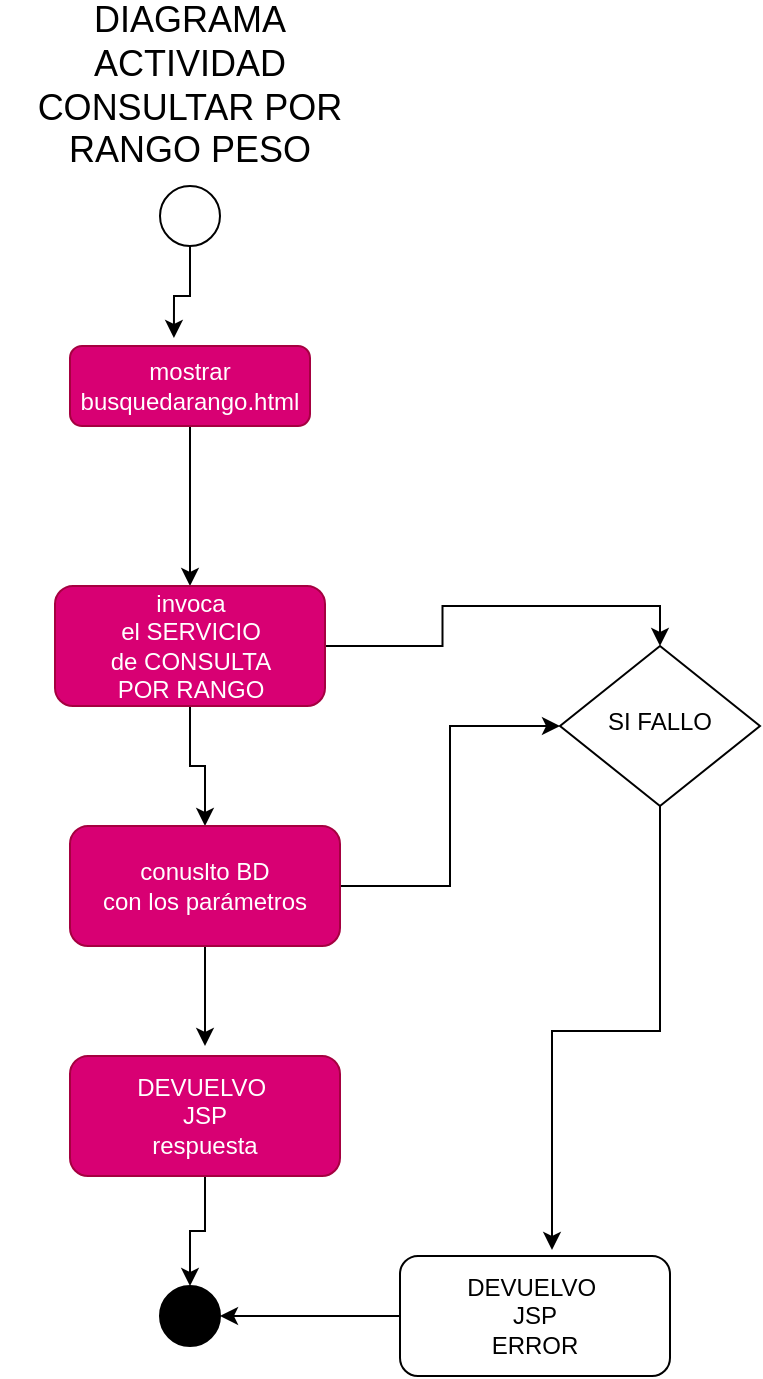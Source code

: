 <mxfile version="14.6.13" type="device"><diagram id="C5RBs43oDa-KdzZeNtuy" name="Page-1"><mxGraphModel dx="1086" dy="806" grid="1" gridSize="10" guides="1" tooltips="1" connect="1" arrows="1" fold="1" page="1" pageScale="1" pageWidth="827" pageHeight="1169" math="0" shadow="0"><root><mxCell id="WIyWlLk6GJQsqaUBKTNV-0"/><mxCell id="WIyWlLk6GJQsqaUBKTNV-1" parent="WIyWlLk6GJQsqaUBKTNV-0"/><mxCell id="1GJnCbFeD8ndB8zsicDm-8" style="edgeStyle=orthogonalEdgeStyle;rounded=0;orthogonalLoop=1;jettySize=auto;html=1;" edge="1" parent="WIyWlLk6GJQsqaUBKTNV-1" source="WIyWlLk6GJQsqaUBKTNV-3" target="1GJnCbFeD8ndB8zsicDm-5"><mxGeometry relative="1" as="geometry"/></mxCell><mxCell id="WIyWlLk6GJQsqaUBKTNV-3" value="mostrar&lt;br&gt;busquedarango.html" style="rounded=1;whiteSpace=wrap;html=1;fontSize=12;glass=0;strokeWidth=1;shadow=0;fillColor=#d80073;strokeColor=#A50040;fontColor=#ffffff;" parent="WIyWlLk6GJQsqaUBKTNV-1" vertex="1"><mxGeometry x="375" y="200" width="120" height="40" as="geometry"/></mxCell><mxCell id="1GJnCbFeD8ndB8zsicDm-4" style="edgeStyle=orthogonalEdgeStyle;rounded=0;orthogonalLoop=1;jettySize=auto;html=1;entryX=0.433;entryY=-0.1;entryDx=0;entryDy=0;entryPerimeter=0;" edge="1" parent="WIyWlLk6GJQsqaUBKTNV-1" source="1GJnCbFeD8ndB8zsicDm-0" target="WIyWlLk6GJQsqaUBKTNV-3"><mxGeometry relative="1" as="geometry"/></mxCell><mxCell id="1GJnCbFeD8ndB8zsicDm-0" value="" style="ellipse;whiteSpace=wrap;html=1;aspect=fixed;" vertex="1" parent="WIyWlLk6GJQsqaUBKTNV-1"><mxGeometry x="420" y="120" width="30" height="30" as="geometry"/></mxCell><mxCell id="1GJnCbFeD8ndB8zsicDm-1" value="" style="ellipse;whiteSpace=wrap;html=1;aspect=fixed;fillColor=#000000;" vertex="1" parent="WIyWlLk6GJQsqaUBKTNV-1"><mxGeometry x="420" y="670" width="30" height="30" as="geometry"/></mxCell><mxCell id="1GJnCbFeD8ndB8zsicDm-2" value="&lt;font style=&quot;font-size: 18px&quot;&gt;DIAGRAMA ACTIVIDAD &lt;br&gt;CONSULTAR POR RANGO PESO&lt;/font&gt;" style="text;html=1;strokeColor=none;fillColor=none;align=center;verticalAlign=middle;whiteSpace=wrap;rounded=0;" vertex="1" parent="WIyWlLk6GJQsqaUBKTNV-1"><mxGeometry x="340" y="60" width="190" height="20" as="geometry"/></mxCell><mxCell id="1GJnCbFeD8ndB8zsicDm-9" style="edgeStyle=orthogonalEdgeStyle;rounded=0;orthogonalLoop=1;jettySize=auto;html=1;" edge="1" parent="WIyWlLk6GJQsqaUBKTNV-1" source="1GJnCbFeD8ndB8zsicDm-5" target="1GJnCbFeD8ndB8zsicDm-6"><mxGeometry relative="1" as="geometry"/></mxCell><mxCell id="1GJnCbFeD8ndB8zsicDm-13" style="edgeStyle=orthogonalEdgeStyle;rounded=0;orthogonalLoop=1;jettySize=auto;html=1;entryX=0.5;entryY=0;entryDx=0;entryDy=0;" edge="1" parent="WIyWlLk6GJQsqaUBKTNV-1" source="1GJnCbFeD8ndB8zsicDm-5" target="1GJnCbFeD8ndB8zsicDm-12"><mxGeometry relative="1" as="geometry"/></mxCell><mxCell id="1GJnCbFeD8ndB8zsicDm-5" value="invoca&lt;br&gt;el SERVICIO&lt;br&gt;de CONSULTA&lt;br&gt;POR RANGO" style="rounded=1;whiteSpace=wrap;html=1;fontSize=12;glass=0;strokeWidth=1;shadow=0;fillColor=#d80073;strokeColor=#A50040;fontColor=#ffffff;" vertex="1" parent="WIyWlLk6GJQsqaUBKTNV-1"><mxGeometry x="367.5" y="320" width="135" height="60" as="geometry"/></mxCell><mxCell id="1GJnCbFeD8ndB8zsicDm-10" style="edgeStyle=orthogonalEdgeStyle;rounded=0;orthogonalLoop=1;jettySize=auto;html=1;" edge="1" parent="WIyWlLk6GJQsqaUBKTNV-1" source="1GJnCbFeD8ndB8zsicDm-6"><mxGeometry relative="1" as="geometry"><mxPoint x="442.5" y="550" as="targetPoint"/></mxGeometry></mxCell><mxCell id="1GJnCbFeD8ndB8zsicDm-14" style="edgeStyle=orthogonalEdgeStyle;rounded=0;orthogonalLoop=1;jettySize=auto;html=1;entryX=0;entryY=0.5;entryDx=0;entryDy=0;" edge="1" parent="WIyWlLk6GJQsqaUBKTNV-1" source="1GJnCbFeD8ndB8zsicDm-6" target="1GJnCbFeD8ndB8zsicDm-12"><mxGeometry relative="1" as="geometry"/></mxCell><mxCell id="1GJnCbFeD8ndB8zsicDm-6" value="conuslto BD&lt;br&gt;con los parámetros" style="rounded=1;whiteSpace=wrap;html=1;fontSize=12;glass=0;strokeWidth=1;shadow=0;fillColor=#d80073;strokeColor=#A50040;fontColor=#ffffff;" vertex="1" parent="WIyWlLk6GJQsqaUBKTNV-1"><mxGeometry x="375" y="440" width="135" height="60" as="geometry"/></mxCell><mxCell id="1GJnCbFeD8ndB8zsicDm-11" style="edgeStyle=orthogonalEdgeStyle;rounded=0;orthogonalLoop=1;jettySize=auto;html=1;entryX=0.5;entryY=0;entryDx=0;entryDy=0;" edge="1" parent="WIyWlLk6GJQsqaUBKTNV-1" source="1GJnCbFeD8ndB8zsicDm-7" target="1GJnCbFeD8ndB8zsicDm-1"><mxGeometry relative="1" as="geometry"/></mxCell><mxCell id="1GJnCbFeD8ndB8zsicDm-7" value="DEVUELVO&amp;nbsp;&lt;br&gt;JSP&lt;br&gt;respuesta" style="rounded=1;whiteSpace=wrap;html=1;fontSize=12;glass=0;strokeWidth=1;shadow=0;fillColor=#d80073;strokeColor=#A50040;fontColor=#ffffff;" vertex="1" parent="WIyWlLk6GJQsqaUBKTNV-1"><mxGeometry x="375" y="555" width="135" height="60" as="geometry"/></mxCell><mxCell id="1GJnCbFeD8ndB8zsicDm-15" style="edgeStyle=orthogonalEdgeStyle;rounded=0;orthogonalLoop=1;jettySize=auto;html=1;entryX=0.563;entryY=-0.05;entryDx=0;entryDy=0;entryPerimeter=0;" edge="1" parent="WIyWlLk6GJQsqaUBKTNV-1" source="1GJnCbFeD8ndB8zsicDm-12" target="1GJnCbFeD8ndB8zsicDm-16"><mxGeometry relative="1" as="geometry"><mxPoint x="670" y="680" as="targetPoint"/></mxGeometry></mxCell><mxCell id="1GJnCbFeD8ndB8zsicDm-12" value="SI FALLO" style="rhombus;whiteSpace=wrap;html=1;shadow=0;fontFamily=Helvetica;fontSize=12;align=center;strokeWidth=1;spacing=6;spacingTop=-4;" vertex="1" parent="WIyWlLk6GJQsqaUBKTNV-1"><mxGeometry x="620" y="350" width="100" height="80" as="geometry"/></mxCell><mxCell id="1GJnCbFeD8ndB8zsicDm-17" style="edgeStyle=orthogonalEdgeStyle;rounded=0;orthogonalLoop=1;jettySize=auto;html=1;entryX=1;entryY=0.5;entryDx=0;entryDy=0;" edge="1" parent="WIyWlLk6GJQsqaUBKTNV-1" source="1GJnCbFeD8ndB8zsicDm-16" target="1GJnCbFeD8ndB8zsicDm-1"><mxGeometry relative="1" as="geometry"/></mxCell><mxCell id="1GJnCbFeD8ndB8zsicDm-16" value="DEVUELVO&amp;nbsp;&lt;br&gt;JSP&lt;br&gt;ERROR" style="rounded=1;whiteSpace=wrap;html=1;fontSize=12;glass=0;strokeWidth=1;shadow=0;" vertex="1" parent="WIyWlLk6GJQsqaUBKTNV-1"><mxGeometry x="540" y="655" width="135" height="60" as="geometry"/></mxCell></root></mxGraphModel></diagram></mxfile>